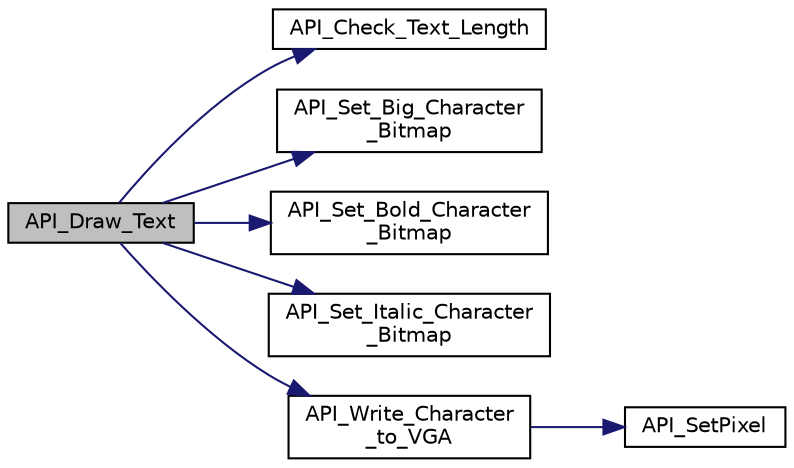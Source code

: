 digraph "API_Draw_Text"
{
 // LATEX_PDF_SIZE
  edge [fontname="Helvetica",fontsize="10",labelfontname="Helvetica",labelfontsize="10"];
  node [fontname="Helvetica",fontsize="10",shape=record];
  rankdir="LR";
  Node1 [label="API_Draw_Text",height=0.2,width=0.4,color="black", fillcolor="grey75", style="filled", fontcolor="black",tooltip="This function draws a received string on the VGA screen."];
  Node1 -> Node2 [color="midnightblue",fontsize="10",style="solid",fontname="Helvetica"];
  Node2 [label="API_Check_Text_Length",height=0.2,width=0.4,color="black", fillcolor="white", style="filled",URL="$text_8c.html#a069eeefd999d06a26e734444d3e49c04",tooltip="This function checks if the received string fits on the screen."];
  Node1 -> Node3 [color="midnightblue",fontsize="10",style="solid",fontname="Helvetica"];
  Node3 [label="API_Set_Big_Character\l_Bitmap",height=0.2,width=0.4,color="black", fillcolor="white", style="filled",URL="$text_8c.html#a16f8bd24b7b074e4ba037a5cba47fd80",tooltip="This function makes a big character bitmap from the normal bitmap."];
  Node1 -> Node4 [color="midnightblue",fontsize="10",style="solid",fontname="Helvetica"];
  Node4 [label="API_Set_Bold_Character\l_Bitmap",height=0.2,width=0.4,color="black", fillcolor="white", style="filled",URL="$text_8c.html#a45116a87ff57792ead8ebf593e642bcb",tooltip="This function makes a bold character bitmap from the original bitmap."];
  Node1 -> Node5 [color="midnightblue",fontsize="10",style="solid",fontname="Helvetica"];
  Node5 [label="API_Set_Italic_Character\l_Bitmap",height=0.2,width=0.4,color="black", fillcolor="white", style="filled",URL="$text_8c.html#a11b5825c20b3e62e75cfb44d970a0eea",tooltip="This function makes an italic character bitmap from the original bitmap."];
  Node1 -> Node6 [color="midnightblue",fontsize="10",style="solid",fontname="Helvetica"];
  Node6 [label="API_Write_Character\l_to_VGA",height=0.2,width=0.4,color="black", fillcolor="white", style="filled",URL="$text_8c.html#ae0ccabd12cd111bcfcdfc4c490bd7aed",tooltip="This function writes a received bitmap to the VGA RAM."];
  Node6 -> Node7 [color="midnightblue",fontsize="10",style="solid",fontname="Helvetica"];
  Node7 [label="API_SetPixel",height=0.2,width=0.4,color="black", fillcolor="white", style="filled",URL="$_v_g_a__core_8c.html#a2e5f4ee3788504643af7c5b5e25ec667",tooltip="This function sets the color of a single pixel."];
}
